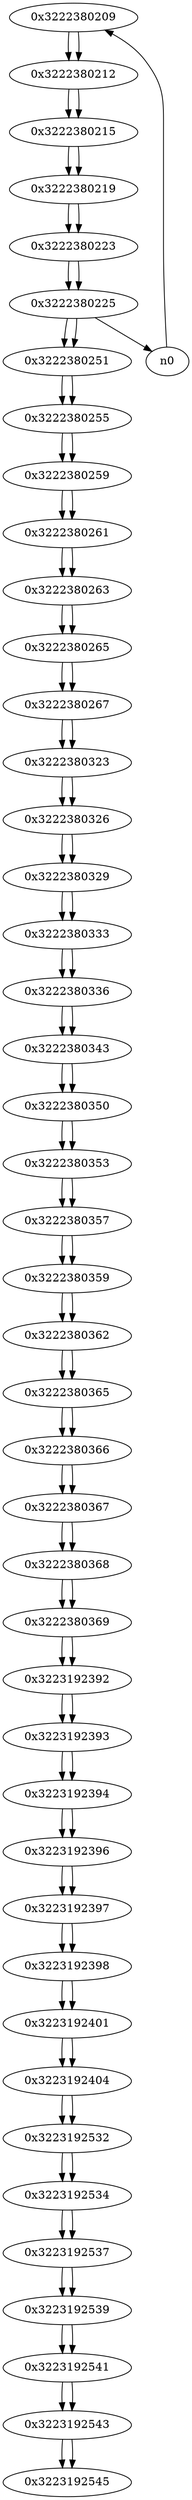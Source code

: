digraph G{
/* nodes */
  n1 [label="0x3222380209"]
  n2 [label="0x3222380212"]
  n3 [label="0x3222380215"]
  n4 [label="0x3222380219"]
  n5 [label="0x3222380223"]
  n6 [label="0x3222380225"]
  n7 [label="0x3222380251"]
  n8 [label="0x3222380255"]
  n9 [label="0x3222380259"]
  n10 [label="0x3222380261"]
  n11 [label="0x3222380263"]
  n12 [label="0x3222380265"]
  n13 [label="0x3222380267"]
  n14 [label="0x3222380323"]
  n15 [label="0x3222380326"]
  n16 [label="0x3222380329"]
  n17 [label="0x3222380333"]
  n18 [label="0x3222380336"]
  n19 [label="0x3222380343"]
  n20 [label="0x3222380350"]
  n21 [label="0x3222380353"]
  n22 [label="0x3222380357"]
  n23 [label="0x3222380359"]
  n24 [label="0x3222380362"]
  n25 [label="0x3222380365"]
  n26 [label="0x3222380366"]
  n27 [label="0x3222380367"]
  n28 [label="0x3222380368"]
  n29 [label="0x3222380369"]
  n30 [label="0x3223192392"]
  n31 [label="0x3223192393"]
  n32 [label="0x3223192394"]
  n33 [label="0x3223192396"]
  n34 [label="0x3223192397"]
  n35 [label="0x3223192398"]
  n36 [label="0x3223192401"]
  n37 [label="0x3223192404"]
  n38 [label="0x3223192532"]
  n39 [label="0x3223192534"]
  n40 [label="0x3223192537"]
  n41 [label="0x3223192539"]
  n42 [label="0x3223192541"]
  n43 [label="0x3223192543"]
  n44 [label="0x3223192545"]
/* edges */
n1 -> n2;
n0 -> n1;
n2 -> n3;
n1 -> n2;
n3 -> n4;
n2 -> n3;
n4 -> n5;
n3 -> n4;
n5 -> n6;
n4 -> n5;
n6 -> n0;
n6 -> n7;
n5 -> n6;
n7 -> n8;
n6 -> n7;
n8 -> n9;
n7 -> n8;
n9 -> n10;
n8 -> n9;
n10 -> n11;
n9 -> n10;
n11 -> n12;
n10 -> n11;
n12 -> n13;
n11 -> n12;
n13 -> n14;
n12 -> n13;
n14 -> n15;
n13 -> n14;
n15 -> n16;
n14 -> n15;
n16 -> n17;
n15 -> n16;
n17 -> n18;
n16 -> n17;
n18 -> n19;
n17 -> n18;
n19 -> n20;
n18 -> n19;
n20 -> n21;
n19 -> n20;
n21 -> n22;
n20 -> n21;
n22 -> n23;
n21 -> n22;
n23 -> n24;
n22 -> n23;
n24 -> n25;
n23 -> n24;
n25 -> n26;
n24 -> n25;
n26 -> n27;
n25 -> n26;
n27 -> n28;
n26 -> n27;
n28 -> n29;
n27 -> n28;
n29 -> n30;
n28 -> n29;
n30 -> n31;
n29 -> n30;
n31 -> n32;
n30 -> n31;
n32 -> n33;
n31 -> n32;
n33 -> n34;
n32 -> n33;
n34 -> n35;
n33 -> n34;
n35 -> n36;
n34 -> n35;
n36 -> n37;
n35 -> n36;
n37 -> n38;
n36 -> n37;
n38 -> n39;
n37 -> n38;
n39 -> n40;
n38 -> n39;
n40 -> n41;
n39 -> n40;
n41 -> n42;
n40 -> n41;
n42 -> n43;
n41 -> n42;
n43 -> n44;
n42 -> n43;
n43 -> n44;
}
